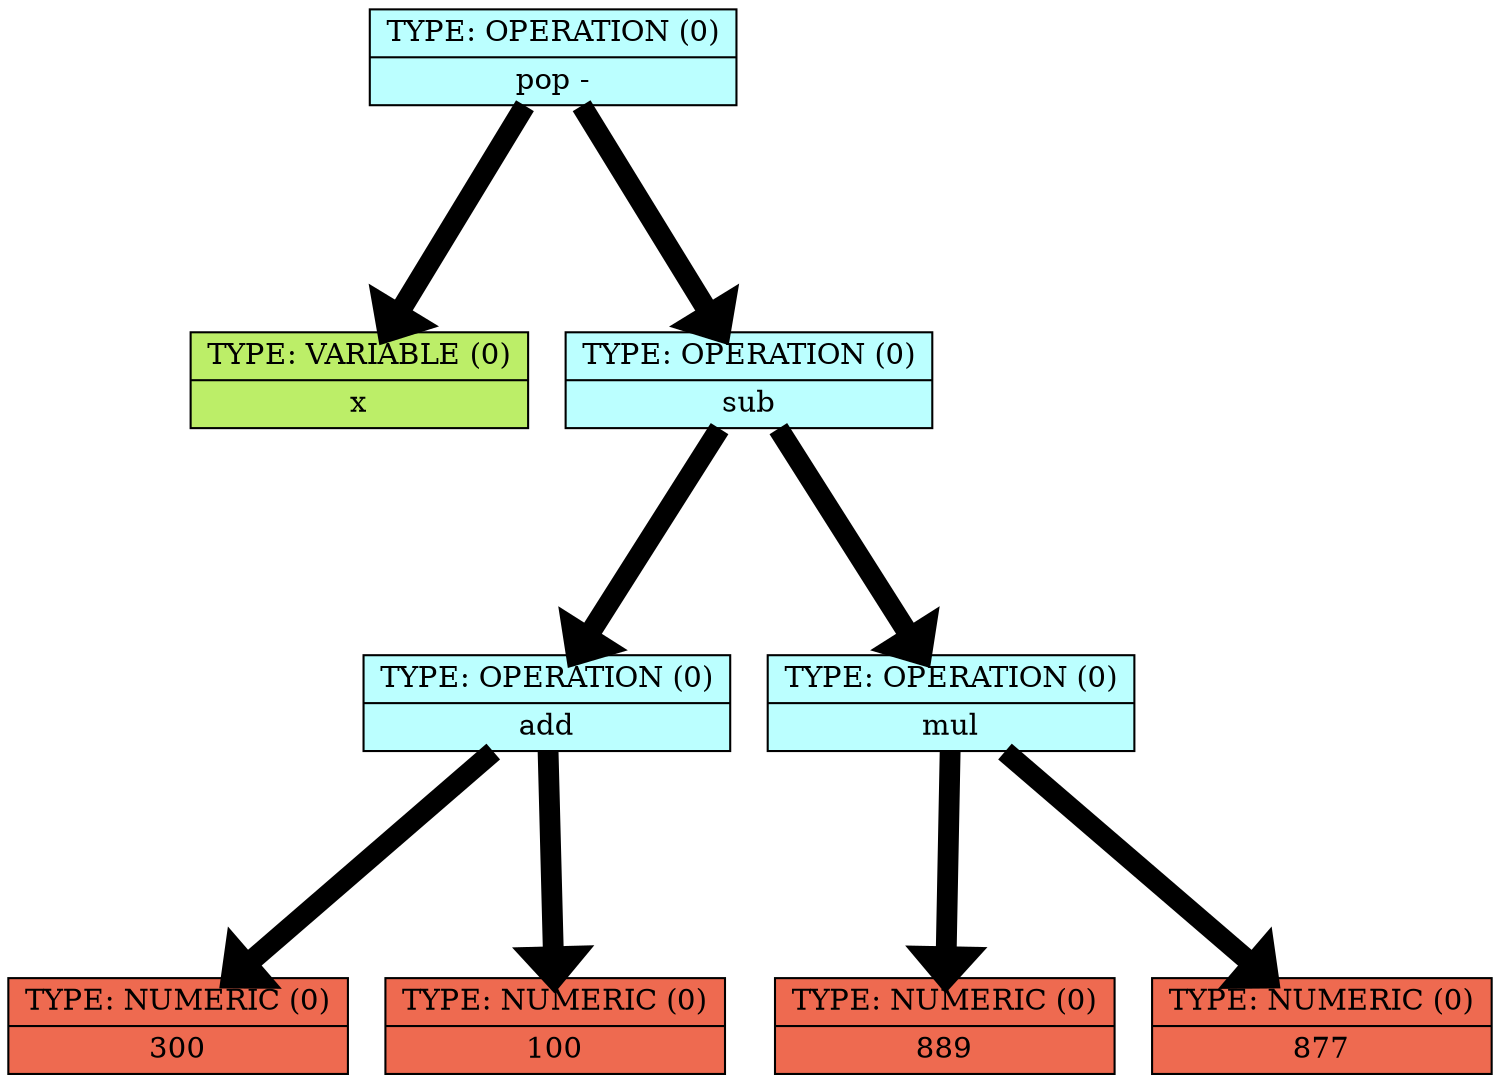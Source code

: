 digraph structs {    
rankdir = TB;        
graph [dpi = 200];   
ranksep = 1.5;       
edge[penwidth = 10]; 
cell0 [style = filled, color = black, shape=record, 
fillcolor = paleturquoise1, label = " { <ptr> TYPE: OPERATION (0) | pop -} " ];                         
cell1 [style = filled, color = black, shape=record, 
fillcolor = darkolivegreen2, label = " { <ptr> TYPE: VARIABLE (0) | x} " ];                         
cell2 [style = filled, color = black, shape=record, 
fillcolor = paleturquoise1, label = " { <ptr> TYPE: OPERATION (0) | sub} " ];                         
cell3 [style = filled, color = black, shape=record, 
fillcolor = paleturquoise1, label = " { <ptr> TYPE: OPERATION (0) | add} " ];                         
cell4 [style = filled, color = black, shape=record, 
fillcolor = coral2, label = " { <ptr> TYPE: NUMERIC (0) | 300} " ];                         
cell5 [style = filled, color = black, shape=record, 
fillcolor = coral2, label = " { <ptr> TYPE: NUMERIC (0) | 100} " ];                         
cell6 [style = filled, color = black, shape=record, 
fillcolor = paleturquoise1, label = " { <ptr> TYPE: OPERATION (0) | mul} " ];                         
cell7 [style = filled, color = black, shape=record, 
fillcolor = coral2, label = " { <ptr> TYPE: NUMERIC (0) | 889} " ];                         
cell8 [style = filled, color = black, shape=record, 
fillcolor = coral2, label = " { <ptr> TYPE: NUMERIC (0) | 877} " ];                         
cell0 -> cell1;
cell0 -> cell2;
cell2 -> cell3;
cell3 -> cell4;
cell3 -> cell5;
cell2 -> cell6;
cell6 -> cell7;
cell6 -> cell8;
}
